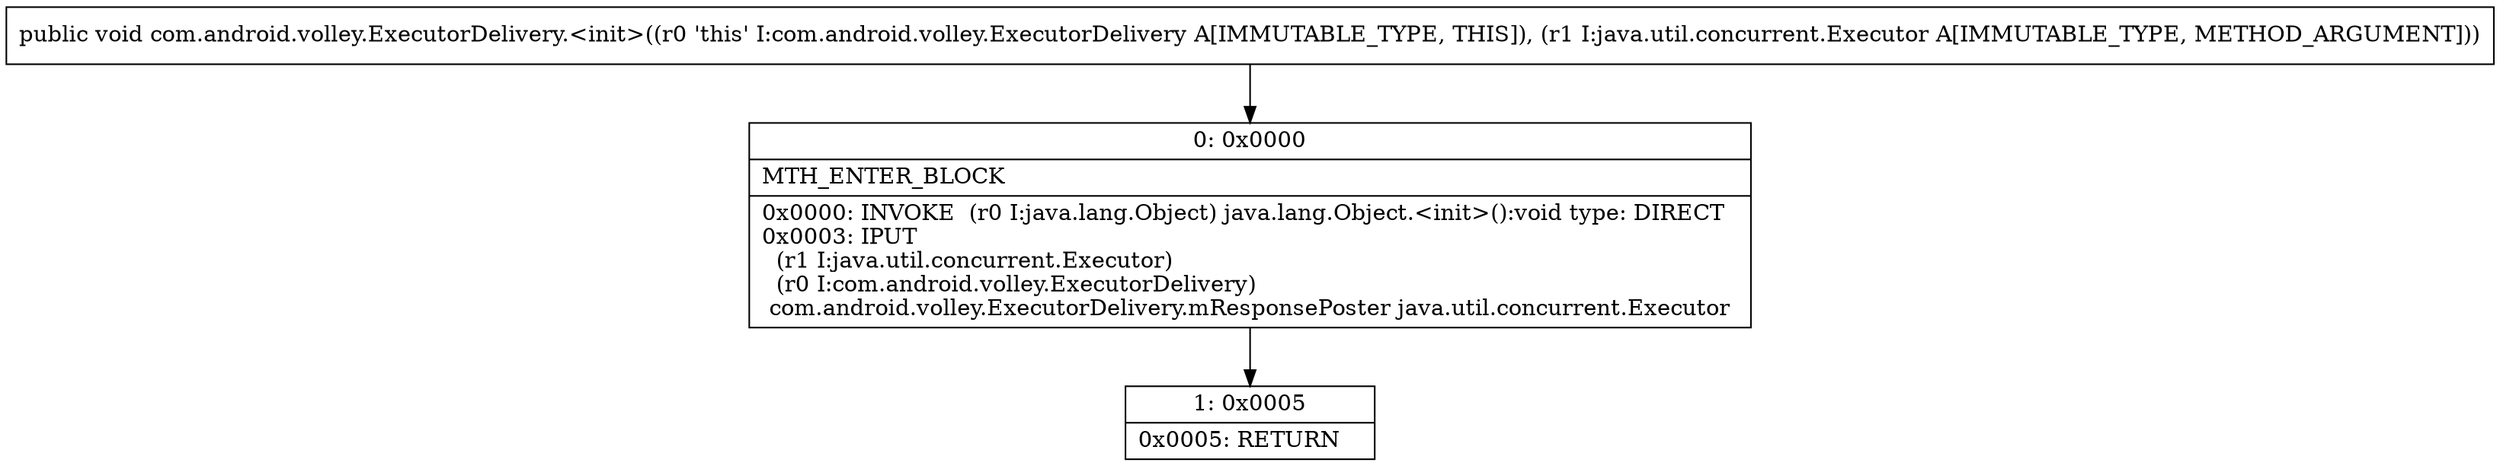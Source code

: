digraph "CFG forcom.android.volley.ExecutorDelivery.\<init\>(Ljava\/util\/concurrent\/Executor;)V" {
Node_0 [shape=record,label="{0\:\ 0x0000|MTH_ENTER_BLOCK\l|0x0000: INVOKE  (r0 I:java.lang.Object) java.lang.Object.\<init\>():void type: DIRECT \l0x0003: IPUT  \l  (r1 I:java.util.concurrent.Executor)\l  (r0 I:com.android.volley.ExecutorDelivery)\l com.android.volley.ExecutorDelivery.mResponsePoster java.util.concurrent.Executor \l}"];
Node_1 [shape=record,label="{1\:\ 0x0005|0x0005: RETURN   \l}"];
MethodNode[shape=record,label="{public void com.android.volley.ExecutorDelivery.\<init\>((r0 'this' I:com.android.volley.ExecutorDelivery A[IMMUTABLE_TYPE, THIS]), (r1 I:java.util.concurrent.Executor A[IMMUTABLE_TYPE, METHOD_ARGUMENT])) }"];
MethodNode -> Node_0;
Node_0 -> Node_1;
}

